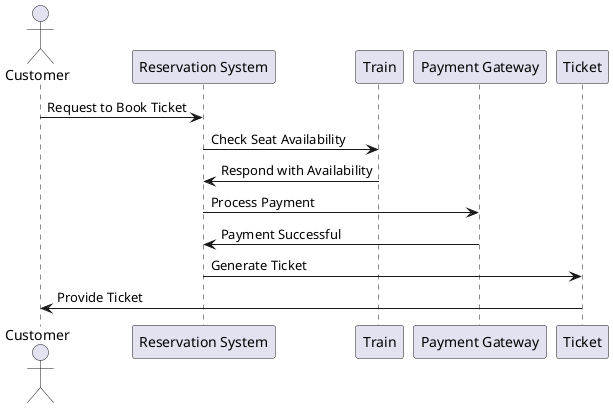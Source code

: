 @startuml

actor Customer
participant "Reservation System" as RS
participant Train
participant "Payment Gateway" as PG
participant Ticket

Customer -> RS : Request to Book Ticket
RS -> Train : Check Seat Availability
Train -> RS : Respond with Availability
RS -> PG : Process Payment
PG -> RS : Payment Successful
RS -> Ticket : Generate Ticket
Ticket -> Customer : Provide Ticket

@enduml
